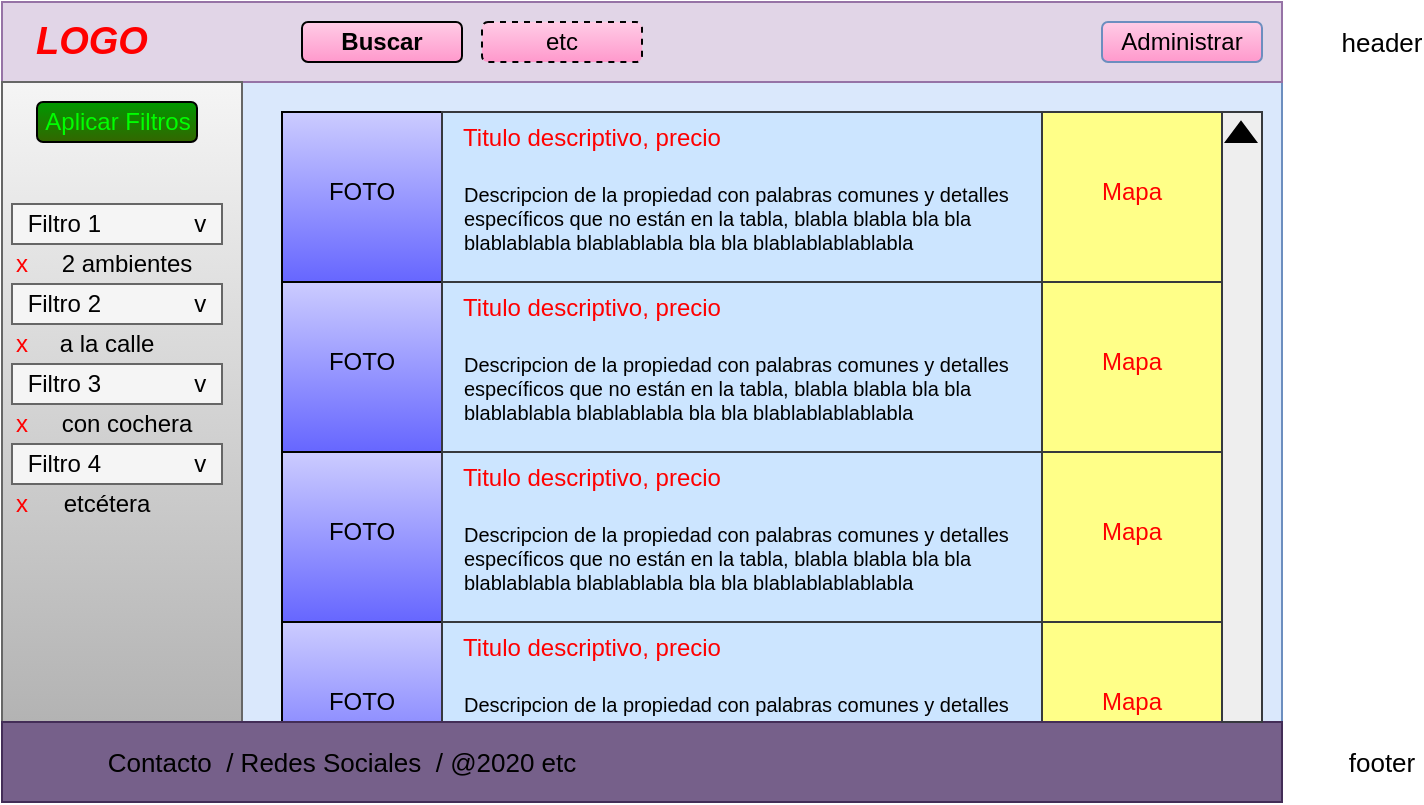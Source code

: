 <mxfile version="12.8.4" type="device"><diagram id="7qyQXwF5Tp0e66EJ85NO" name="Page-1"><mxGraphModel dx="700" dy="518" grid="1" gridSize="10" guides="1" tooltips="1" connect="1" arrows="1" fold="1" page="1" pageScale="1" pageWidth="827" pageHeight="1169" math="0" shadow="0"><root><mxCell id="0"/><mxCell id="1" parent="0"/><mxCell id="nkimFc_hzBrcSkO9zade-1" value="" style="rounded=0;whiteSpace=wrap;html=1;fillColor=#dae8fc;strokeColor=#6c8ebf;" parent="1" vertex="1"><mxGeometry x="40" y="40" width="640" height="400" as="geometry"/></mxCell><mxCell id="nkimFc_hzBrcSkO9zade-2" value="" style="rounded=0;whiteSpace=wrap;html=1;fillColor=#e1d5e7;strokeColor=#9673a6;" parent="1" vertex="1"><mxGeometry x="40" y="40" width="640" height="40" as="geometry"/></mxCell><mxCell id="nkimFc_hzBrcSkO9zade-4" value="" style="rounded=1;whiteSpace=wrap;html=1;fillColor=#FFCCE6;strokeColor=#6c8ebf;gradientColor=#FF99CC;" parent="1" vertex="1"><mxGeometry x="590" y="50" width="80" height="20" as="geometry"/></mxCell><mxCell id="nkimFc_hzBrcSkO9zade-5" value="Administrar" style="text;html=1;strokeColor=none;fillColor=none;align=center;verticalAlign=middle;whiteSpace=wrap;rounded=0;" parent="1" vertex="1"><mxGeometry x="610" y="50" width="40" height="20" as="geometry"/></mxCell><mxCell id="nkimFc_hzBrcSkO9zade-6" value="&lt;font style=&quot;font-size: 19px&quot; color=&quot;#FF0000&quot;&gt;&lt;i&gt;&lt;b&gt;LOGO&lt;/b&gt;&lt;/i&gt;&lt;/font&gt;" style="text;html=1;strokeColor=none;fillColor=none;align=center;verticalAlign=middle;whiteSpace=wrap;rounded=0;" parent="1" vertex="1"><mxGeometry x="50" y="50" width="70" height="20" as="geometry"/></mxCell><mxCell id="nkimFc_hzBrcSkO9zade-9" value="" style="rounded=1;whiteSpace=wrap;html=1;fillColor=#FFCCE6;gradientColor=#FF99CC;fontStyle=1" parent="1" vertex="1"><mxGeometry x="190" y="50" width="80" height="20" as="geometry"/></mxCell><mxCell id="nkimFc_hzBrcSkO9zade-10" value="Buscar" style="text;html=1;strokeColor=none;fillColor=none;align=center;verticalAlign=middle;whiteSpace=wrap;rounded=0;fontStyle=1" parent="1" vertex="1"><mxGeometry x="210" y="50" width="40" height="20" as="geometry"/></mxCell><mxCell id="nkimFc_hzBrcSkO9zade-12" value="" style="rounded=1;whiteSpace=wrap;html=1;fillColor=#FFCCE6;gradientColor=#FF99CC;dashed=1;" parent="1" vertex="1"><mxGeometry x="280" y="50" width="80" height="20" as="geometry"/></mxCell><mxCell id="nkimFc_hzBrcSkO9zade-13" value="etc" style="text;html=1;strokeColor=none;fillColor=none;align=center;verticalAlign=middle;whiteSpace=wrap;rounded=0;dashed=1;" parent="1" vertex="1"><mxGeometry x="300" y="50" width="40" height="20" as="geometry"/></mxCell><mxCell id="nkimFc_hzBrcSkO9zade-32" value="header" style="text;html=1;strokeColor=none;fillColor=none;align=center;verticalAlign=middle;whiteSpace=wrap;rounded=0;fontSize=13;fontColor=#000000;" parent="1" vertex="1"><mxGeometry x="710" y="50" width="40" height="20" as="geometry"/></mxCell><mxCell id="nkimFc_hzBrcSkO9zade-33" value="footer" style="text;html=1;strokeColor=none;fillColor=none;align=center;verticalAlign=middle;whiteSpace=wrap;rounded=0;fontSize=13;fontColor=#000000;" parent="1" vertex="1"><mxGeometry x="710" y="410" width="40" height="20" as="geometry"/></mxCell><mxCell id="nkimFc_hzBrcSkO9zade-36" value="" style="rounded=0;whiteSpace=wrap;html=1;fillColor=#f5f5f5;gradientColor=#b3b3b3;fontSize=12;strokeColor=#666666;" parent="1" vertex="1"><mxGeometry x="40" y="80" width="120" height="320" as="geometry"/></mxCell><mxCell id="nkimFc_hzBrcSkO9zade-18" value="" style="rounded=0;whiteSpace=wrap;html=1;fillColor=#f5f5f5;strokeColor=#666666;fontColor=#333333;" parent="1" vertex="1"><mxGeometry x="45" y="141" width="105" height="20" as="geometry"/></mxCell><mxCell id="nkimFc_hzBrcSkO9zade-21" value="Filtro 1&amp;nbsp; &amp;nbsp; &amp;nbsp; &amp;nbsp; &amp;nbsp; &amp;nbsp; &amp;nbsp; v" style="text;html=1;strokeColor=none;fillColor=none;align=center;verticalAlign=middle;whiteSpace=wrap;rounded=0;fontSize=12;" parent="1" vertex="1"><mxGeometry x="45" y="146" width="105" height="10" as="geometry"/></mxCell><mxCell id="nkimFc_hzBrcSkO9zade-37" value="" style="rounded=0;whiteSpace=wrap;html=1;fillColor=#f5f5f5;strokeColor=#666666;fontColor=#333333;" parent="1" vertex="1"><mxGeometry x="45" y="181" width="105" height="20" as="geometry"/></mxCell><mxCell id="nkimFc_hzBrcSkO9zade-38" value="Filtro 2&amp;nbsp; &amp;nbsp; &amp;nbsp; &amp;nbsp; &amp;nbsp; &amp;nbsp; &amp;nbsp; v" style="text;html=1;strokeColor=none;fillColor=none;align=center;verticalAlign=middle;whiteSpace=wrap;rounded=0;fontSize=12;" parent="1" vertex="1"><mxGeometry x="45" y="186" width="105" height="10" as="geometry"/></mxCell><mxCell id="nkimFc_hzBrcSkO9zade-39" value="" style="rounded=0;whiteSpace=wrap;html=1;fillColor=#f5f5f5;strokeColor=#666666;fontColor=#333333;" parent="1" vertex="1"><mxGeometry x="45" y="221" width="105" height="20" as="geometry"/></mxCell><mxCell id="nkimFc_hzBrcSkO9zade-40" value="Filtro 3&amp;nbsp; &amp;nbsp; &amp;nbsp; &amp;nbsp; &amp;nbsp; &amp;nbsp; &amp;nbsp; v" style="text;html=1;strokeColor=none;fillColor=none;align=center;verticalAlign=middle;whiteSpace=wrap;rounded=0;fontSize=12;" parent="1" vertex="1"><mxGeometry x="45" y="226" width="105" height="10" as="geometry"/></mxCell><mxCell id="nkimFc_hzBrcSkO9zade-41" value="" style="rounded=0;whiteSpace=wrap;html=1;fillColor=#f5f5f5;strokeColor=#666666;fontColor=#333333;" parent="1" vertex="1"><mxGeometry x="45" y="261" width="105" height="20" as="geometry"/></mxCell><mxCell id="nkimFc_hzBrcSkO9zade-42" value="Filtro 4&amp;nbsp; &amp;nbsp; &amp;nbsp; &amp;nbsp; &amp;nbsp; &amp;nbsp; &amp;nbsp; v" style="text;html=1;strokeColor=none;fillColor=none;align=center;verticalAlign=middle;whiteSpace=wrap;rounded=0;fontSize=12;" parent="1" vertex="1"><mxGeometry x="45" y="266" width="105" height="10" as="geometry"/></mxCell><mxCell id="nkimFc_hzBrcSkO9zade-43" value="2 ambientes" style="text;html=1;strokeColor=none;fillColor=none;align=center;verticalAlign=middle;whiteSpace=wrap;rounded=0;fontSize=12;fontColor=#000000;" parent="1" vertex="1"><mxGeometry x="50" y="161" width="105" height="20" as="geometry"/></mxCell><mxCell id="nkimFc_hzBrcSkO9zade-44" value="a la calle" style="text;html=1;strokeColor=none;fillColor=none;align=center;verticalAlign=middle;whiteSpace=wrap;rounded=0;fontSize=12;fontColor=#000000;" parent="1" vertex="1"><mxGeometry x="40" y="201" width="105" height="20" as="geometry"/></mxCell><mxCell id="nkimFc_hzBrcSkO9zade-45" value="con cochera" style="text;html=1;strokeColor=none;fillColor=none;align=center;verticalAlign=middle;whiteSpace=wrap;rounded=0;fontSize=12;fontColor=#000000;" parent="1" vertex="1"><mxGeometry x="50" y="241" width="105" height="20" as="geometry"/></mxCell><mxCell id="nkimFc_hzBrcSkO9zade-46" value="etcétera" style="text;html=1;strokeColor=none;fillColor=none;align=center;verticalAlign=middle;whiteSpace=wrap;rounded=0;fontSize=12;fontColor=#000000;" parent="1" vertex="1"><mxGeometry x="40" y="281" width="105" height="20" as="geometry"/></mxCell><mxCell id="nkimFc_hzBrcSkO9zade-47" value="x" style="text;html=1;strokeColor=none;fillColor=none;align=center;verticalAlign=middle;whiteSpace=wrap;rounded=0;fontSize=12;fontColor=#FF0000;" parent="1" vertex="1"><mxGeometry x="45" y="166" width="10" height="10" as="geometry"/></mxCell><mxCell id="nkimFc_hzBrcSkO9zade-50" value="x" style="text;html=1;strokeColor=none;fillColor=none;align=center;verticalAlign=middle;whiteSpace=wrap;rounded=0;fontSize=12;fontColor=#FF0000;" parent="1" vertex="1"><mxGeometry x="45" y="206" width="10" height="10" as="geometry"/></mxCell><mxCell id="nkimFc_hzBrcSkO9zade-51" value="x" style="text;html=1;strokeColor=none;fillColor=none;align=center;verticalAlign=middle;whiteSpace=wrap;rounded=0;fontSize=12;fontColor=#FF0000;" parent="1" vertex="1"><mxGeometry x="45" y="246" width="10" height="10" as="geometry"/></mxCell><mxCell id="nkimFc_hzBrcSkO9zade-52" value="x" style="text;html=1;strokeColor=none;fillColor=none;align=center;verticalAlign=middle;whiteSpace=wrap;rounded=0;fontSize=12;fontColor=#FF0000;" parent="1" vertex="1"><mxGeometry x="45" y="286" width="10" height="10" as="geometry"/></mxCell><mxCell id="nkimFc_hzBrcSkO9zade-53" value="" style="rounded=0;whiteSpace=wrap;html=1;fillColor=#CCCCFF;gradientColor=#6666FF;fontSize=12;fontColor=#FF0000;" parent="1" vertex="1"><mxGeometry x="180" y="95" width="80" height="85" as="geometry"/></mxCell><mxCell id="nkimFc_hzBrcSkO9zade-54" value="" style="rounded=0;whiteSpace=wrap;html=1;fillColor=#cce5ff;fontSize=12;strokeColor=#36393d;" parent="1" vertex="1"><mxGeometry x="260" y="95" width="300" height="85" as="geometry"/></mxCell><mxCell id="nkimFc_hzBrcSkO9zade-55" value="" style="rounded=0;whiteSpace=wrap;html=1;fillColor=#ffff88;fontSize=12;strokeColor=#36393d;" parent="1" vertex="1"><mxGeometry x="560" y="95" width="90" height="85" as="geometry"/></mxCell><mxCell id="nkimFc_hzBrcSkO9zade-56" value="Mapa" style="text;html=1;strokeColor=none;fillColor=none;align=center;verticalAlign=middle;whiteSpace=wrap;rounded=0;fontSize=12;fontColor=#FF0000;" parent="1" vertex="1"><mxGeometry x="585" y="125" width="40" height="20" as="geometry"/></mxCell><mxCell id="nkimFc_hzBrcSkO9zade-59" value="FOTO" style="text;html=1;strokeColor=none;fillColor=none;align=center;verticalAlign=middle;whiteSpace=wrap;rounded=0;fontSize=12;fontColor=#000000;" parent="1" vertex="1"><mxGeometry x="200" y="125" width="40" height="20" as="geometry"/></mxCell><mxCell id="nkimFc_hzBrcSkO9zade-57" value="Titulo descriptivo, precio" style="text;html=1;strokeColor=none;fillColor=none;align=center;verticalAlign=middle;whiteSpace=wrap;rounded=0;fontSize=12;fontColor=#FF0000;" parent="1" vertex="1"><mxGeometry x="240" y="100" width="190" height="15" as="geometry"/></mxCell><mxCell id="nkimFc_hzBrcSkO9zade-58" value="&lt;div style=&quot;font-size: 10px&quot; align=&quot;left&quot;&gt;Descripcion de la propiedad con palabras comunes y detalles específicos que no están en la tabla, blabla blabla bla bla blablablabla blablablabla bla bla blablablablablabla&lt;br&gt;&lt;/div&gt;" style="text;strokeColor=none;fillColor=none;align=center;verticalAlign=middle;rounded=0;fontSize=12;fontColor=#000000;whiteSpace=wrap;html=1;" parent="1" vertex="1"><mxGeometry x="269.5" y="120" width="281" height="55" as="geometry"/></mxCell><mxCell id="nkimFc_hzBrcSkO9zade-67" value="" style="rounded=0;whiteSpace=wrap;html=1;fillColor=#CCCCFF;gradientColor=#6666FF;fontSize=12;fontColor=#FF0000;" parent="1" vertex="1"><mxGeometry x="180" y="180" width="80" height="85" as="geometry"/></mxCell><mxCell id="nkimFc_hzBrcSkO9zade-68" value="" style="rounded=0;whiteSpace=wrap;html=1;fillColor=#cce5ff;fontSize=12;strokeColor=#36393d;" parent="1" vertex="1"><mxGeometry x="260" y="180" width="300" height="85" as="geometry"/></mxCell><mxCell id="nkimFc_hzBrcSkO9zade-69" value="" style="rounded=0;whiteSpace=wrap;html=1;fillColor=#ffff88;fontSize=12;strokeColor=#36393d;" parent="1" vertex="1"><mxGeometry x="560" y="180" width="90" height="85" as="geometry"/></mxCell><mxCell id="nkimFc_hzBrcSkO9zade-70" value="Mapa" style="text;html=1;strokeColor=none;fillColor=none;align=center;verticalAlign=middle;whiteSpace=wrap;rounded=0;fontSize=12;fontColor=#FF0000;" parent="1" vertex="1"><mxGeometry x="585" y="210" width="40" height="20" as="geometry"/></mxCell><mxCell id="nkimFc_hzBrcSkO9zade-71" value="FOTO" style="text;html=1;strokeColor=none;fillColor=none;align=center;verticalAlign=middle;whiteSpace=wrap;rounded=0;fontSize=12;fontColor=#000000;" parent="1" vertex="1"><mxGeometry x="200" y="210" width="40" height="20" as="geometry"/></mxCell><mxCell id="nkimFc_hzBrcSkO9zade-72" value="Titulo descriptivo, precio" style="text;html=1;strokeColor=none;fillColor=none;align=center;verticalAlign=middle;whiteSpace=wrap;rounded=0;fontSize=12;fontColor=#FF0000;" parent="1" vertex="1"><mxGeometry x="240" y="185" width="190" height="15" as="geometry"/></mxCell><mxCell id="nkimFc_hzBrcSkO9zade-73" value="&lt;div style=&quot;font-size: 10px&quot; align=&quot;left&quot;&gt;Descripcion de la propiedad con palabras comunes y detalles específicos que no están en la tabla, blabla blabla bla bla blablablabla blablablabla bla bla blablablablablabla&lt;br&gt;&lt;/div&gt;" style="text;strokeColor=none;fillColor=none;align=center;verticalAlign=middle;rounded=0;fontSize=12;fontColor=#000000;whiteSpace=wrap;html=1;" parent="1" vertex="1"><mxGeometry x="269.5" y="205" width="281" height="55" as="geometry"/></mxCell><mxCell id="nkimFc_hzBrcSkO9zade-74" value="" style="rounded=0;whiteSpace=wrap;html=1;fillColor=#CCCCFF;gradientColor=#6666FF;fontSize=12;fontColor=#FF0000;" parent="1" vertex="1"><mxGeometry x="180" y="265" width="80" height="85" as="geometry"/></mxCell><mxCell id="nkimFc_hzBrcSkO9zade-75" value="" style="rounded=0;whiteSpace=wrap;html=1;fillColor=#cce5ff;fontSize=12;strokeColor=#36393d;" parent="1" vertex="1"><mxGeometry x="260" y="265" width="300" height="85" as="geometry"/></mxCell><mxCell id="nkimFc_hzBrcSkO9zade-76" value="" style="rounded=0;whiteSpace=wrap;html=1;fillColor=#ffff88;fontSize=12;strokeColor=#36393d;" parent="1" vertex="1"><mxGeometry x="560" y="265" width="90" height="85" as="geometry"/></mxCell><mxCell id="nkimFc_hzBrcSkO9zade-77" value="Mapa" style="text;html=1;strokeColor=none;fillColor=none;align=center;verticalAlign=middle;whiteSpace=wrap;rounded=0;fontSize=12;fontColor=#FF0000;" parent="1" vertex="1"><mxGeometry x="585" y="295" width="40" height="20" as="geometry"/></mxCell><mxCell id="nkimFc_hzBrcSkO9zade-78" value="FOTO" style="text;html=1;strokeColor=none;fillColor=none;align=center;verticalAlign=middle;whiteSpace=wrap;rounded=0;fontSize=12;fontColor=#000000;" parent="1" vertex="1"><mxGeometry x="200" y="295" width="40" height="20" as="geometry"/></mxCell><mxCell id="nkimFc_hzBrcSkO9zade-79" value="Titulo descriptivo, precio" style="text;html=1;strokeColor=none;fillColor=none;align=center;verticalAlign=middle;whiteSpace=wrap;rounded=0;fontSize=12;fontColor=#FF0000;" parent="1" vertex="1"><mxGeometry x="240" y="270" width="190" height="15" as="geometry"/></mxCell><mxCell id="nkimFc_hzBrcSkO9zade-80" value="&lt;div style=&quot;font-size: 10px&quot; align=&quot;left&quot;&gt;Descripcion de la propiedad con palabras comunes y detalles específicos que no están en la tabla, blabla blabla bla bla blablablabla blablablabla bla bla blablablablablabla&lt;br&gt;&lt;/div&gt;" style="text;strokeColor=none;fillColor=none;align=center;verticalAlign=middle;rounded=0;fontSize=12;fontColor=#000000;whiteSpace=wrap;html=1;" parent="1" vertex="1"><mxGeometry x="269.5" y="290" width="281" height="55" as="geometry"/></mxCell><mxCell id="nkimFc_hzBrcSkO9zade-81" value="" style="rounded=0;whiteSpace=wrap;html=1;fillColor=#CCCCFF;gradientColor=#6666FF;fontSize=12;fontColor=#FF0000;" parent="1" vertex="1"><mxGeometry x="180" y="350" width="80" height="85" as="geometry"/></mxCell><mxCell id="nkimFc_hzBrcSkO9zade-82" value="" style="rounded=0;whiteSpace=wrap;html=1;fillColor=#cce5ff;fontSize=12;strokeColor=#36393d;" parent="1" vertex="1"><mxGeometry x="260" y="350" width="300" height="85" as="geometry"/></mxCell><mxCell id="nkimFc_hzBrcSkO9zade-83" value="" style="rounded=0;whiteSpace=wrap;html=1;fillColor=#ffff88;fontSize=12;strokeColor=#36393d;" parent="1" vertex="1"><mxGeometry x="560" y="350" width="90" height="85" as="geometry"/></mxCell><mxCell id="nkimFc_hzBrcSkO9zade-84" value="Mapa" style="text;html=1;strokeColor=none;fillColor=none;align=center;verticalAlign=middle;whiteSpace=wrap;rounded=0;fontSize=12;fontColor=#FF0000;" parent="1" vertex="1"><mxGeometry x="585" y="380" width="40" height="20" as="geometry"/></mxCell><mxCell id="nkimFc_hzBrcSkO9zade-85" value="FOTO" style="text;html=1;strokeColor=none;fillColor=none;align=center;verticalAlign=middle;whiteSpace=wrap;rounded=0;fontSize=12;fontColor=#000000;" parent="1" vertex="1"><mxGeometry x="200" y="380" width="40" height="20" as="geometry"/></mxCell><mxCell id="nkimFc_hzBrcSkO9zade-86" value="Titulo descriptivo, precio" style="text;html=1;strokeColor=none;fillColor=none;align=center;verticalAlign=middle;whiteSpace=wrap;rounded=0;fontSize=12;fontColor=#FF0000;" parent="1" vertex="1"><mxGeometry x="240" y="355" width="190" height="15" as="geometry"/></mxCell><mxCell id="nkimFc_hzBrcSkO9zade-87" value="&lt;div style=&quot;font-size: 10px&quot; align=&quot;left&quot;&gt;Descripcion de la propiedad con palabras comunes y detalles específicos que no están en la tabla, blabla blabla bla bla blablablabla blablablabla bla bla blablablablablabla&lt;br&gt;&lt;/div&gt;" style="text;strokeColor=none;fillColor=none;align=center;verticalAlign=middle;rounded=0;fontSize=12;fontColor=#000000;whiteSpace=wrap;html=1;" parent="1" vertex="1"><mxGeometry x="269.5" y="375" width="281" height="55" as="geometry"/></mxCell><mxCell id="nkimFc_hzBrcSkO9zade-3" value="" style="rounded=0;whiteSpace=wrap;html=1;fillColor=#76608a;strokeColor=#432D57;fontColor=#ffffff;" parent="1" vertex="1"><mxGeometry x="40" y="400" width="640" height="40" as="geometry"/></mxCell><mxCell id="nkimFc_hzBrcSkO9zade-31" value="Contacto&amp;nbsp; / Redes Sociales&amp;nbsp; / @2020 etc" style="text;html=1;strokeColor=none;fillColor=none;align=center;verticalAlign=middle;whiteSpace=wrap;rounded=0;fontSize=13;fontColor=#000000;" parent="1" vertex="1"><mxGeometry x="50" y="410" width="320" height="20" as="geometry"/></mxCell><mxCell id="nkimFc_hzBrcSkO9zade-88" value="" style="rounded=0;whiteSpace=wrap;html=1;fillColor=#eeeeee;fontSize=12;strokeColor=#36393d;" parent="1" vertex="1"><mxGeometry x="650" y="95" width="20" height="305" as="geometry"/></mxCell><mxCell id="nkimFc_hzBrcSkO9zade-89" value="" style="html=1;shadow=0;dashed=0;align=center;verticalAlign=middle;shape=mxgraph.arrows2.arrow;dy=0.6;dx=40;direction=north;notch=0;rounded=0;fillColor=#000000;gradientColor=none;fontSize=12;fontColor=#000000;" parent="1" vertex="1"><mxGeometry x="652" y="100" width="15" height="10" as="geometry"/></mxCell><mxCell id="ZTesLeNBJv1dJKBwXPaE-4" value="" style="rounded=1;whiteSpace=wrap;html=1;fillColor=#009900;gradientColor=#336600;fontStyle=1" parent="1" vertex="1"><mxGeometry x="57.5" y="90" width="80" height="20" as="geometry"/></mxCell><mxCell id="ZTesLeNBJv1dJKBwXPaE-5" value="Aplicar Filtros" style="text;html=1;strokeColor=none;fillColor=none;align=center;verticalAlign=middle;whiteSpace=wrap;rounded=0;fontStyle=0;fontColor=#00FF00;" parent="1" vertex="1"><mxGeometry x="52.5" y="90" width="90" height="20" as="geometry"/></mxCell></root></mxGraphModel></diagram></mxfile>